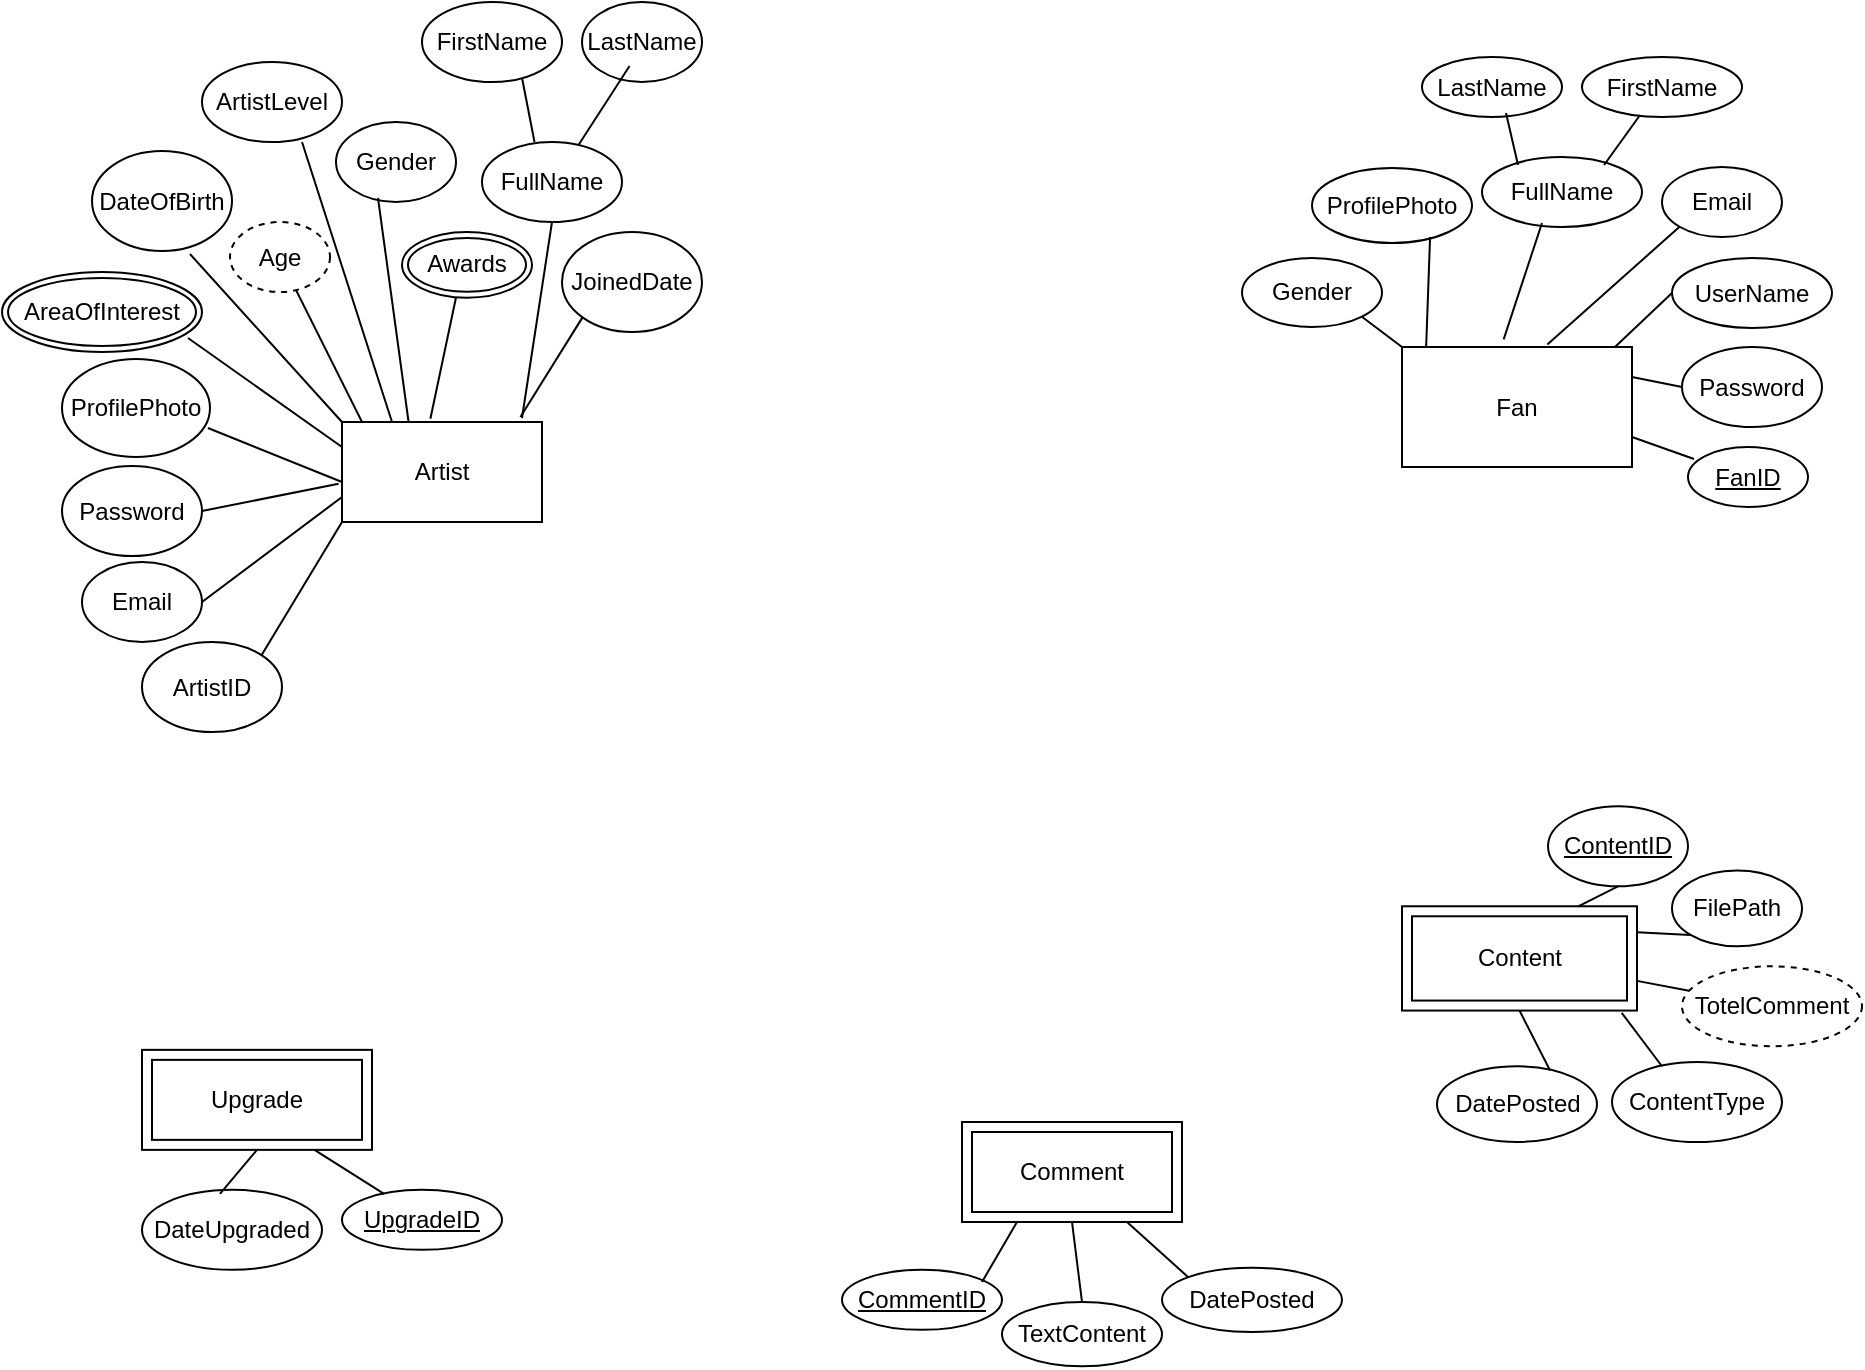 <mxfile version="24.7.14">
  <diagram id="R2lEEEUBdFMjLlhIrx00" name="Page-1">
    <mxGraphModel dx="1212" dy="636" grid="1" gridSize="10" guides="1" tooltips="1" connect="1" arrows="1" fold="1" page="1" pageScale="1" pageWidth="850" pageHeight="1100" math="0" shadow="0" extFonts="Permanent Marker^https://fonts.googleapis.com/css?family=Permanent+Marker">
      <root>
        <mxCell id="0" />
        <mxCell id="1" parent="0" />
        <mxCell id="9mGKXTDG_qa7bDeS5Nxo-1" value="Artist" style="rounded=0;whiteSpace=wrap;html=1;" parent="1" vertex="1">
          <mxGeometry x="230" y="230" width="100" height="50" as="geometry" />
        </mxCell>
        <mxCell id="9mGKXTDG_qa7bDeS5Nxo-2" value="Fan" style="rounded=0;whiteSpace=wrap;html=1;" parent="1" vertex="1">
          <mxGeometry x="760" y="192.5" width="115" height="60" as="geometry" />
        </mxCell>
        <mxCell id="9mGKXTDG_qa7bDeS5Nxo-6" value="Email" style="ellipse;whiteSpace=wrap;html=1;" parent="1" vertex="1">
          <mxGeometry x="100" y="300" width="60" height="40" as="geometry" />
        </mxCell>
        <mxCell id="9mGKXTDG_qa7bDeS5Nxo-7" value="Password" style="ellipse;whiteSpace=wrap;html=1;" parent="1" vertex="1">
          <mxGeometry x="90" y="252" width="70" height="45" as="geometry" />
        </mxCell>
        <mxCell id="9mGKXTDG_qa7bDeS5Nxo-8" value="ProfilePhoto" style="ellipse;whiteSpace=wrap;html=1;" parent="1" vertex="1">
          <mxGeometry x="90" y="198.5" width="74" height="49" as="geometry" />
        </mxCell>
        <mxCell id="9mGKXTDG_qa7bDeS5Nxo-9" value="Age" style="ellipse;whiteSpace=wrap;html=1;dashed=1;" parent="1" vertex="1">
          <mxGeometry x="174" y="130" width="50" height="35" as="geometry" />
        </mxCell>
        <mxCell id="9mGKXTDG_qa7bDeS5Nxo-10" value="DateOfBirth" style="ellipse;whiteSpace=wrap;html=1;" parent="1" vertex="1">
          <mxGeometry x="105" y="94.5" width="70" height="50" as="geometry" />
        </mxCell>
        <mxCell id="9mGKXTDG_qa7bDeS5Nxo-11" value="FullName" style="ellipse;whiteSpace=wrap;html=1;" parent="1" vertex="1">
          <mxGeometry x="300" y="90" width="70" height="40" as="geometry" />
        </mxCell>
        <mxCell id="9mGKXTDG_qa7bDeS5Nxo-12" value="ArtistLevel" style="ellipse;whiteSpace=wrap;html=1;" parent="1" vertex="1">
          <mxGeometry x="160" y="50" width="70" height="40" as="geometry" />
        </mxCell>
        <mxCell id="9mGKXTDG_qa7bDeS5Nxo-14" value="Gender" style="ellipse;whiteSpace=wrap;html=1;" parent="1" vertex="1">
          <mxGeometry x="227" y="80" width="60" height="40" as="geometry" />
        </mxCell>
        <mxCell id="9mGKXTDG_qa7bDeS5Nxo-15" value="ArtistID" style="ellipse;whiteSpace=wrap;html=1;" parent="1" vertex="1">
          <mxGeometry x="130" y="340" width="70" height="45" as="geometry" />
        </mxCell>
        <mxCell id="9mGKXTDG_qa7bDeS5Nxo-17" value="" style="endArrow=none;html=1;rounded=0;entryX=0.93;entryY=0.825;entryDx=0;entryDy=0;entryPerimeter=0;exitX=0;exitY=0.25;exitDx=0;exitDy=0;" parent="1" source="9mGKXTDG_qa7bDeS5Nxo-1" target="9mGKXTDG_qa7bDeS5Nxo-46" edge="1">
          <mxGeometry width="50" height="50" relative="1" as="geometry">
            <mxPoint x="220" y="240" as="sourcePoint" />
            <mxPoint x="146.02" y="190.02" as="targetPoint" />
          </mxGeometry>
        </mxCell>
        <mxCell id="9mGKXTDG_qa7bDeS5Nxo-18" value="" style="endArrow=none;html=1;rounded=0;entryX=0.986;entryY=0.704;entryDx=0;entryDy=0;entryPerimeter=0;" parent="1" target="9mGKXTDG_qa7bDeS5Nxo-8" edge="1">
          <mxGeometry width="50" height="50" relative="1" as="geometry">
            <mxPoint x="230" y="260" as="sourcePoint" />
            <mxPoint x="156.999" y="190.005" as="targetPoint" />
          </mxGeometry>
        </mxCell>
        <mxCell id="9mGKXTDG_qa7bDeS5Nxo-19" value="" style="endArrow=none;html=1;rounded=0;exitX=0;exitY=0.75;exitDx=0;exitDy=0;entryX=1;entryY=0.5;entryDx=0;entryDy=0;" parent="1" source="9mGKXTDG_qa7bDeS5Nxo-1" target="9mGKXTDG_qa7bDeS5Nxo-6" edge="1">
          <mxGeometry width="50" height="50" relative="1" as="geometry">
            <mxPoint x="240" y="284.995" as="sourcePoint" />
            <mxPoint x="159.999" y="251.655" as="targetPoint" />
          </mxGeometry>
        </mxCell>
        <mxCell id="9mGKXTDG_qa7bDeS5Nxo-20" value="" style="endArrow=none;html=1;rounded=0;entryX=1;entryY=0;entryDx=0;entryDy=0;exitX=0;exitY=1;exitDx=0;exitDy=0;" parent="1" source="9mGKXTDG_qa7bDeS5Nxo-1" target="9mGKXTDG_qa7bDeS5Nxo-15" edge="1">
          <mxGeometry width="50" height="50" relative="1" as="geometry">
            <mxPoint x="230" y="280" as="sourcePoint" />
            <mxPoint x="189.999" y="291.005" as="targetPoint" />
          </mxGeometry>
        </mxCell>
        <mxCell id="9mGKXTDG_qa7bDeS5Nxo-22" value="" style="endArrow=none;html=1;rounded=0;exitX=0;exitY=0;exitDx=0;exitDy=0;entryX=0.7;entryY=1.03;entryDx=0;entryDy=0;entryPerimeter=0;" parent="1" source="9mGKXTDG_qa7bDeS5Nxo-1" target="9mGKXTDG_qa7bDeS5Nxo-10" edge="1">
          <mxGeometry width="50" height="50" relative="1" as="geometry">
            <mxPoint x="250" y="225" as="sourcePoint" />
            <mxPoint x="176.999" y="146.655" as="targetPoint" />
          </mxGeometry>
        </mxCell>
        <mxCell id="9mGKXTDG_qa7bDeS5Nxo-23" value="" style="endArrow=none;html=1;rounded=0;entryX=0.66;entryY=0.971;entryDx=0;entryDy=0;entryPerimeter=0;" parent="1" target="9mGKXTDG_qa7bDeS5Nxo-9" edge="1">
          <mxGeometry width="50" height="50" relative="1" as="geometry">
            <mxPoint x="240" y="230" as="sourcePoint" />
            <mxPoint x="296.999" y="125.005" as="targetPoint" />
          </mxGeometry>
        </mxCell>
        <mxCell id="9mGKXTDG_qa7bDeS5Nxo-24" value="" style="endArrow=none;html=1;rounded=0;entryX=0.5;entryY=1;entryDx=0;entryDy=0;exitX=0.25;exitY=0;exitDx=0;exitDy=0;" parent="1" source="9mGKXTDG_qa7bDeS5Nxo-1" edge="1">
          <mxGeometry width="50" height="50" relative="1" as="geometry">
            <mxPoint x="260" y="220" as="sourcePoint" />
            <mxPoint x="210" y="90" as="targetPoint" />
          </mxGeometry>
        </mxCell>
        <mxCell id="9mGKXTDG_qa7bDeS5Nxo-25" value="" style="endArrow=none;html=1;rounded=0;entryX=0.5;entryY=1;entryDx=0;entryDy=0;" parent="1" target="9mGKXTDG_qa7bDeS5Nxo-11" edge="1">
          <mxGeometry width="50" height="50" relative="1" as="geometry">
            <mxPoint x="320" y="228" as="sourcePoint" />
            <mxPoint x="357.999" y="150.005" as="targetPoint" />
          </mxGeometry>
        </mxCell>
        <mxCell id="9mGKXTDG_qa7bDeS5Nxo-26" value="" style="endArrow=none;html=1;rounded=0;exitX=0.333;exitY=0;exitDx=0;exitDy=0;entryX=0.35;entryY=0.95;entryDx=0;entryDy=0;exitPerimeter=0;entryPerimeter=0;" parent="1" source="9mGKXTDG_qa7bDeS5Nxo-1" target="9mGKXTDG_qa7bDeS5Nxo-14" edge="1">
          <mxGeometry width="50" height="50" relative="1" as="geometry">
            <mxPoint x="320" y="265" as="sourcePoint" />
            <mxPoint x="379.999" y="190.005" as="targetPoint" />
          </mxGeometry>
        </mxCell>
        <mxCell id="9mGKXTDG_qa7bDeS5Nxo-27" value="" style="endArrow=none;html=1;rounded=0;entryX=0.415;entryY=1;entryDx=0;entryDy=0;exitX=0.442;exitY=-0.033;exitDx=0;exitDy=0;exitPerimeter=0;entryPerimeter=0;" parent="1" source="9mGKXTDG_qa7bDeS5Nxo-1" target="9mGKXTDG_qa7bDeS5Nxo-44" edge="1">
          <mxGeometry width="50" height="50" relative="1" as="geometry">
            <mxPoint x="350" y="245" as="sourcePoint" />
            <mxPoint x="278" y="176.52" as="targetPoint" />
          </mxGeometry>
        </mxCell>
        <mxCell id="9mGKXTDG_qa7bDeS5Nxo-28" value="FirstName" style="ellipse;whiteSpace=wrap;html=1;" parent="1" vertex="1">
          <mxGeometry x="270" y="20" width="70" height="40" as="geometry" />
        </mxCell>
        <mxCell id="9mGKXTDG_qa7bDeS5Nxo-29" value="LastName" style="ellipse;whiteSpace=wrap;html=1;" parent="1" vertex="1">
          <mxGeometry x="350" y="20" width="60" height="40" as="geometry" />
        </mxCell>
        <mxCell id="9mGKXTDG_qa7bDeS5Nxo-30" value="" style="endArrow=none;html=1;rounded=0;exitX=0.375;exitY=0;exitDx=0;exitDy=0;exitPerimeter=0;entryX=0.5;entryY=1;entryDx=0;entryDy=0;" parent="1" source="9mGKXTDG_qa7bDeS5Nxo-11" edge="1">
          <mxGeometry width="50" height="50" relative="1" as="geometry">
            <mxPoint x="230" y="310" as="sourcePoint" />
            <mxPoint x="320" y="57.86" as="targetPoint" />
          </mxGeometry>
        </mxCell>
        <mxCell id="9mGKXTDG_qa7bDeS5Nxo-31" value="" style="endArrow=none;html=1;rounded=0;exitX=0.688;exitY=0.04;exitDx=0;exitDy=0;exitPerimeter=0;entryX=0;entryY=1;entryDx=0;entryDy=0;" parent="1" source="9mGKXTDG_qa7bDeS5Nxo-11" edge="1">
          <mxGeometry width="50" height="50" relative="1" as="geometry">
            <mxPoint x="370" y="110" as="sourcePoint" />
            <mxPoint x="373.787" y="52.002" as="targetPoint" />
          </mxGeometry>
        </mxCell>
        <mxCell id="9mGKXTDG_qa7bDeS5Nxo-34" value="JoinedDate" style="ellipse;whiteSpace=wrap;html=1;" parent="1" vertex="1">
          <mxGeometry x="340" y="135" width="70" height="50" as="geometry" />
        </mxCell>
        <mxCell id="9mGKXTDG_qa7bDeS5Nxo-37" value="" style="endArrow=none;html=1;rounded=0;exitX=0.892;exitY=-0.05;exitDx=0;exitDy=0;entryX=0;entryY=1;entryDx=0;entryDy=0;exitPerimeter=0;" parent="1" source="9mGKXTDG_qa7bDeS5Nxo-1" target="9mGKXTDG_qa7bDeS5Nxo-34" edge="1">
          <mxGeometry width="50" height="50" relative="1" as="geometry">
            <mxPoint x="360" y="255" as="sourcePoint" />
            <mxPoint x="388" y="248" as="targetPoint" />
          </mxGeometry>
        </mxCell>
        <mxCell id="9mGKXTDG_qa7bDeS5Nxo-39" value="" style="endArrow=none;html=1;rounded=0;entryX=1;entryY=0.5;entryDx=0;entryDy=0;exitX=-0.017;exitY=0.617;exitDx=0;exitDy=0;exitPerimeter=0;" parent="1" source="9mGKXTDG_qa7bDeS5Nxo-1" target="9mGKXTDG_qa7bDeS5Nxo-7" edge="1">
          <mxGeometry width="50" height="50" relative="1" as="geometry">
            <mxPoint x="230" y="240" as="sourcePoint" />
            <mxPoint x="151" y="197" as="targetPoint" />
          </mxGeometry>
        </mxCell>
        <mxCell id="9mGKXTDG_qa7bDeS5Nxo-44" value="Awards" style="ellipse;shape=doubleEllipse;margin=3;whiteSpace=wrap;html=1;align=center;" parent="1" vertex="1">
          <mxGeometry x="260" y="135" width="65" height="32.86" as="geometry" />
        </mxCell>
        <mxCell id="9mGKXTDG_qa7bDeS5Nxo-46" value="AreaOfInterest" style="ellipse;shape=doubleEllipse;margin=3;whiteSpace=wrap;html=1;align=center;" parent="1" vertex="1">
          <mxGeometry x="60" y="155" width="100" height="40" as="geometry" />
        </mxCell>
        <mxCell id="srRfTzQ2wNrr3aea_epK-1" value="FanID" style="ellipse;whiteSpace=wrap;html=1;align=center;fontStyle=4;" vertex="1" parent="1">
          <mxGeometry x="903" y="242.5" width="60" height="30" as="geometry" />
        </mxCell>
        <mxCell id="srRfTzQ2wNrr3aea_epK-2" value="Password" style="ellipse;whiteSpace=wrap;html=1;align=center;" vertex="1" parent="1">
          <mxGeometry x="900" y="192.5" width="70" height="40" as="geometry" />
        </mxCell>
        <mxCell id="srRfTzQ2wNrr3aea_epK-3" value="FullName" style="ellipse;whiteSpace=wrap;html=1;align=center;" vertex="1" parent="1">
          <mxGeometry x="800" y="97.5" width="80" height="35" as="geometry" />
        </mxCell>
        <mxCell id="srRfTzQ2wNrr3aea_epK-4" value="Email" style="ellipse;whiteSpace=wrap;html=1;align=center;" vertex="1" parent="1">
          <mxGeometry x="890" y="102.5" width="60" height="35" as="geometry" />
        </mxCell>
        <mxCell id="srRfTzQ2wNrr3aea_epK-5" value="UserName" style="ellipse;whiteSpace=wrap;html=1;align=center;" vertex="1" parent="1">
          <mxGeometry x="895" y="148" width="80" height="35" as="geometry" />
        </mxCell>
        <mxCell id="srRfTzQ2wNrr3aea_epK-6" value="FirstName" style="ellipse;whiteSpace=wrap;html=1;align=center;" vertex="1" parent="1">
          <mxGeometry x="850" y="47.5" width="80" height="30" as="geometry" />
        </mxCell>
        <mxCell id="srRfTzQ2wNrr3aea_epK-7" value="LastName" style="ellipse;whiteSpace=wrap;html=1;align=center;" vertex="1" parent="1">
          <mxGeometry x="770" y="47.5" width="70" height="30" as="geometry" />
        </mxCell>
        <mxCell id="srRfTzQ2wNrr3aea_epK-8" value="ProfilePhoto" style="ellipse;whiteSpace=wrap;html=1;align=center;" vertex="1" parent="1">
          <mxGeometry x="715" y="103" width="80" height="37.5" as="geometry" />
        </mxCell>
        <mxCell id="srRfTzQ2wNrr3aea_epK-9" value="Gender" style="ellipse;whiteSpace=wrap;html=1;align=center;" vertex="1" parent="1">
          <mxGeometry x="680" y="148" width="70" height="34.5" as="geometry" />
        </mxCell>
        <mxCell id="srRfTzQ2wNrr3aea_epK-13" value="" style="endArrow=none;html=1;rounded=0;exitX=1;exitY=1;exitDx=0;exitDy=0;entryX=0;entryY=0;entryDx=0;entryDy=0;" edge="1" parent="1" source="srRfTzQ2wNrr3aea_epK-9" target="9mGKXTDG_qa7bDeS5Nxo-2">
          <mxGeometry relative="1" as="geometry">
            <mxPoint x="730" y="252.5" as="sourcePoint" />
            <mxPoint x="890" y="252.5" as="targetPoint" />
          </mxGeometry>
        </mxCell>
        <mxCell id="srRfTzQ2wNrr3aea_epK-14" value="" style="endArrow=none;html=1;rounded=0;exitX=0.738;exitY=0.92;exitDx=0;exitDy=0;exitPerimeter=0;entryX=0.105;entryY=0;entryDx=0;entryDy=0;entryPerimeter=0;" edge="1" parent="1" source="srRfTzQ2wNrr3aea_epK-8" target="9mGKXTDG_qa7bDeS5Nxo-2">
          <mxGeometry relative="1" as="geometry">
            <mxPoint x="780" y="152.5" as="sourcePoint" />
            <mxPoint x="790" y="202.5" as="targetPoint" />
          </mxGeometry>
        </mxCell>
        <mxCell id="srRfTzQ2wNrr3aea_epK-15" value="" style="endArrow=none;html=1;rounded=0;entryX=0.442;entryY=-0.064;entryDx=0;entryDy=0;entryPerimeter=0;exitX=0.375;exitY=0.943;exitDx=0;exitDy=0;exitPerimeter=0;" edge="1" parent="1" source="srRfTzQ2wNrr3aea_epK-3" target="9mGKXTDG_qa7bDeS5Nxo-2">
          <mxGeometry relative="1" as="geometry">
            <mxPoint x="830" y="132.5" as="sourcePoint" />
            <mxPoint x="848" y="187.5" as="targetPoint" />
          </mxGeometry>
        </mxCell>
        <mxCell id="srRfTzQ2wNrr3aea_epK-16" value="" style="endArrow=none;html=1;rounded=0;exitX=0.6;exitY=0.933;exitDx=0;exitDy=0;exitPerimeter=0;entryX=0.225;entryY=0.114;entryDx=0;entryDy=0;entryPerimeter=0;" edge="1" parent="1" source="srRfTzQ2wNrr3aea_epK-7" target="srRfTzQ2wNrr3aea_epK-3">
          <mxGeometry relative="1" as="geometry">
            <mxPoint x="807" y="77.5" as="sourcePoint" />
            <mxPoint x="823" y="132.5" as="targetPoint" />
          </mxGeometry>
        </mxCell>
        <mxCell id="srRfTzQ2wNrr3aea_epK-17" value="" style="endArrow=none;html=1;rounded=0;exitX=0.763;exitY=0.114;exitDx=0;exitDy=0;exitPerimeter=0;entryX=0.363;entryY=0.967;entryDx=0;entryDy=0;entryPerimeter=0;" edge="1" parent="1" source="srRfTzQ2wNrr3aea_epK-3" target="srRfTzQ2wNrr3aea_epK-6">
          <mxGeometry relative="1" as="geometry">
            <mxPoint x="822" y="85.5" as="sourcePoint" />
            <mxPoint x="828" y="111.5" as="targetPoint" />
          </mxGeometry>
        </mxCell>
        <mxCell id="srRfTzQ2wNrr3aea_epK-18" value="" style="endArrow=none;html=1;rounded=0;entryX=0.632;entryY=-0.021;entryDx=0;entryDy=0;entryPerimeter=0;exitX=0;exitY=1;exitDx=0;exitDy=0;" edge="1" parent="1" source="srRfTzQ2wNrr3aea_epK-4" target="9mGKXTDG_qa7bDeS5Nxo-2">
          <mxGeometry relative="1" as="geometry">
            <mxPoint x="890" y="133.5" as="sourcePoint" />
            <mxPoint x="882" y="192.5" as="targetPoint" />
          </mxGeometry>
        </mxCell>
        <mxCell id="srRfTzQ2wNrr3aea_epK-21" value="" style="endArrow=none;html=1;rounded=0;entryX=0.926;entryY=0;entryDx=0;entryDy=0;entryPerimeter=0;exitX=0;exitY=0.5;exitDx=0;exitDy=0;" edge="1" parent="1" source="srRfTzQ2wNrr3aea_epK-5" target="9mGKXTDG_qa7bDeS5Nxo-2">
          <mxGeometry relative="1" as="geometry">
            <mxPoint x="908" y="142.5" as="sourcePoint" />
            <mxPoint x="850" y="201.5" as="targetPoint" />
          </mxGeometry>
        </mxCell>
        <mxCell id="srRfTzQ2wNrr3aea_epK-22" value="" style="endArrow=none;html=1;rounded=0;entryX=1;entryY=0.25;entryDx=0;entryDy=0;exitX=0;exitY=0.5;exitDx=0;exitDy=0;" edge="1" parent="1" source="srRfTzQ2wNrr3aea_epK-2" target="9mGKXTDG_qa7bDeS5Nxo-2">
          <mxGeometry relative="1" as="geometry">
            <mxPoint x="918" y="152.5" as="sourcePoint" />
            <mxPoint x="860" y="211.5" as="targetPoint" />
          </mxGeometry>
        </mxCell>
        <mxCell id="srRfTzQ2wNrr3aea_epK-23" value="" style="endArrow=none;html=1;rounded=0;entryX=1;entryY=0.75;entryDx=0;entryDy=0;exitX=0.05;exitY=0.2;exitDx=0;exitDy=0;exitPerimeter=0;" edge="1" parent="1" source="srRfTzQ2wNrr3aea_epK-1" target="9mGKXTDG_qa7bDeS5Nxo-2">
          <mxGeometry relative="1" as="geometry">
            <mxPoint x="928" y="162.5" as="sourcePoint" />
            <mxPoint x="870" y="221.5" as="targetPoint" />
          </mxGeometry>
        </mxCell>
        <mxCell id="srRfTzQ2wNrr3aea_epK-24" value="Content" style="shape=ext;margin=3;double=1;whiteSpace=wrap;html=1;align=center;" vertex="1" parent="1">
          <mxGeometry x="760" y="472.14" width="117.5" height="52.14" as="geometry" />
        </mxCell>
        <mxCell id="srRfTzQ2wNrr3aea_epK-25" value="ContentID" style="ellipse;whiteSpace=wrap;html=1;align=center;fontStyle=4;" vertex="1" parent="1">
          <mxGeometry x="833" y="422.14" width="70" height="40" as="geometry" />
        </mxCell>
        <mxCell id="srRfTzQ2wNrr3aea_epK-26" value="TotelComment" style="ellipse;whiteSpace=wrap;html=1;align=center;dashed=1;" vertex="1" parent="1">
          <mxGeometry x="900" y="502.14" width="90" height="40" as="geometry" />
        </mxCell>
        <mxCell id="srRfTzQ2wNrr3aea_epK-27" value="DatePosted" style="ellipse;whiteSpace=wrap;html=1;align=center;" vertex="1" parent="1">
          <mxGeometry x="777.5" y="552.14" width="80" height="37.86" as="geometry" />
        </mxCell>
        <mxCell id="srRfTzQ2wNrr3aea_epK-28" value="ContentType" style="ellipse;whiteSpace=wrap;html=1;align=center;" vertex="1" parent="1">
          <mxGeometry x="865" y="550" width="85" height="40" as="geometry" />
        </mxCell>
        <mxCell id="srRfTzQ2wNrr3aea_epK-29" value="FilePath" style="ellipse;whiteSpace=wrap;html=1;align=center;" vertex="1" parent="1">
          <mxGeometry x="895" y="454.28" width="65" height="37.86" as="geometry" />
        </mxCell>
        <mxCell id="srRfTzQ2wNrr3aea_epK-30" style="edgeStyle=orthogonalEdgeStyle;rounded=0;orthogonalLoop=1;jettySize=auto;html=1;exitX=0.5;exitY=1;exitDx=0;exitDy=0;" edge="1" parent="1" source="srRfTzQ2wNrr3aea_epK-29" target="srRfTzQ2wNrr3aea_epK-29">
          <mxGeometry relative="1" as="geometry" />
        </mxCell>
        <mxCell id="srRfTzQ2wNrr3aea_epK-31" value="" style="endArrow=none;html=1;rounded=0;entryX=0.5;entryY=1;entryDx=0;entryDy=0;exitX=0.75;exitY=0;exitDx=0;exitDy=0;" edge="1" parent="1" source="srRfTzQ2wNrr3aea_epK-24" target="srRfTzQ2wNrr3aea_epK-25">
          <mxGeometry relative="1" as="geometry">
            <mxPoint x="916" y="328.14" as="sourcePoint" />
            <mxPoint x="885" y="307.14" as="targetPoint" />
          </mxGeometry>
        </mxCell>
        <mxCell id="srRfTzQ2wNrr3aea_epK-32" value="" style="endArrow=none;html=1;rounded=0;entryX=0;entryY=1;entryDx=0;entryDy=0;exitX=1;exitY=0.25;exitDx=0;exitDy=0;" edge="1" parent="1" source="srRfTzQ2wNrr3aea_epK-24" target="srRfTzQ2wNrr3aea_epK-29">
          <mxGeometry relative="1" as="geometry">
            <mxPoint x="863" y="494.14" as="sourcePoint" />
            <mxPoint x="878" y="472.14" as="targetPoint" />
          </mxGeometry>
        </mxCell>
        <mxCell id="srRfTzQ2wNrr3aea_epK-33" value="" style="endArrow=none;html=1;rounded=0;" edge="1" parent="1" source="srRfTzQ2wNrr3aea_epK-24" target="srRfTzQ2wNrr3aea_epK-26">
          <mxGeometry relative="1" as="geometry">
            <mxPoint x="873" y="504.14" as="sourcePoint" />
            <mxPoint x="888" y="482.14" as="targetPoint" />
          </mxGeometry>
        </mxCell>
        <mxCell id="srRfTzQ2wNrr3aea_epK-34" value="" style="endArrow=none;html=1;rounded=0;entryX=0.294;entryY=0.053;entryDx=0;entryDy=0;exitX=0.935;exitY=1.022;exitDx=0;exitDy=0;entryPerimeter=0;exitPerimeter=0;" edge="1" parent="1" source="srRfTzQ2wNrr3aea_epK-24" target="srRfTzQ2wNrr3aea_epK-28">
          <mxGeometry relative="1" as="geometry">
            <mxPoint x="883" y="514.14" as="sourcePoint" />
            <mxPoint x="898" y="492.14" as="targetPoint" />
          </mxGeometry>
        </mxCell>
        <mxCell id="srRfTzQ2wNrr3aea_epK-35" value="" style="endArrow=none;html=1;rounded=0;entryX=0.706;entryY=0.053;entryDx=0;entryDy=0;exitX=0.5;exitY=1;exitDx=0;exitDy=0;entryPerimeter=0;" edge="1" parent="1" source="srRfTzQ2wNrr3aea_epK-24" target="srRfTzQ2wNrr3aea_epK-27">
          <mxGeometry relative="1" as="geometry">
            <mxPoint x="893" y="524.14" as="sourcePoint" />
            <mxPoint x="908" y="502.14" as="targetPoint" />
          </mxGeometry>
        </mxCell>
        <mxCell id="srRfTzQ2wNrr3aea_epK-36" value="Comment" style="shape=ext;margin=3;double=1;whiteSpace=wrap;html=1;align=center;" vertex="1" parent="1">
          <mxGeometry x="540" y="580" width="110" height="50" as="geometry" />
        </mxCell>
        <mxCell id="srRfTzQ2wNrr3aea_epK-37" value="DatePosted" style="ellipse;whiteSpace=wrap;html=1;align=center;" vertex="1" parent="1">
          <mxGeometry x="640" y="652.86" width="90" height="32.14" as="geometry" />
        </mxCell>
        <mxCell id="srRfTzQ2wNrr3aea_epK-38" value="TextContent" style="ellipse;whiteSpace=wrap;html=1;align=center;" vertex="1" parent="1">
          <mxGeometry x="560" y="670" width="80" height="32.14" as="geometry" />
        </mxCell>
        <mxCell id="srRfTzQ2wNrr3aea_epK-39" value="CommentID" style="ellipse;whiteSpace=wrap;html=1;align=center;fontStyle=4;" vertex="1" parent="1">
          <mxGeometry x="480" y="653.93" width="80" height="30" as="geometry" />
        </mxCell>
        <mxCell id="srRfTzQ2wNrr3aea_epK-41" value="" style="endArrow=none;html=1;rounded=0;entryX=0.25;entryY=1;entryDx=0;entryDy=0;exitX=0.875;exitY=0.202;exitDx=0;exitDy=0;exitPerimeter=0;" edge="1" parent="1" source="srRfTzQ2wNrr3aea_epK-39" target="srRfTzQ2wNrr3aea_epK-36">
          <mxGeometry width="50" height="50" relative="1" as="geometry">
            <mxPoint x="550" y="650" as="sourcePoint" />
            <mxPoint x="370" y="467" as="targetPoint" />
          </mxGeometry>
        </mxCell>
        <mxCell id="srRfTzQ2wNrr3aea_epK-42" value="" style="endArrow=none;html=1;rounded=0;entryX=0.5;entryY=1;entryDx=0;entryDy=0;exitX=0.5;exitY=0;exitDx=0;exitDy=0;" edge="1" parent="1" source="srRfTzQ2wNrr3aea_epK-38" target="srRfTzQ2wNrr3aea_epK-36">
          <mxGeometry width="50" height="50" relative="1" as="geometry">
            <mxPoint x="522" y="667" as="sourcePoint" />
            <mxPoint x="570" y="639" as="targetPoint" />
          </mxGeometry>
        </mxCell>
        <mxCell id="srRfTzQ2wNrr3aea_epK-43" value="" style="endArrow=none;html=1;rounded=0;entryX=0.75;entryY=1;entryDx=0;entryDy=0;exitX=0;exitY=0;exitDx=0;exitDy=0;" edge="1" parent="1" source="srRfTzQ2wNrr3aea_epK-37" target="srRfTzQ2wNrr3aea_epK-36">
          <mxGeometry width="50" height="50" relative="1" as="geometry">
            <mxPoint x="532" y="677" as="sourcePoint" />
            <mxPoint x="580" y="649" as="targetPoint" />
          </mxGeometry>
        </mxCell>
        <mxCell id="srRfTzQ2wNrr3aea_epK-44" value="Upgrade" style="shape=ext;margin=3;double=1;whiteSpace=wrap;html=1;align=center;" vertex="1" parent="1">
          <mxGeometry x="130" y="543.93" width="115" height="50" as="geometry" />
        </mxCell>
        <mxCell id="srRfTzQ2wNrr3aea_epK-45" value="UpgradeID" style="ellipse;whiteSpace=wrap;html=1;align=center;fontStyle=4;" vertex="1" parent="1">
          <mxGeometry x="230" y="613.93" width="80" height="30" as="geometry" />
        </mxCell>
        <mxCell id="srRfTzQ2wNrr3aea_epK-46" value="DateUpgraded" style="ellipse;whiteSpace=wrap;html=1;align=center;" vertex="1" parent="1">
          <mxGeometry x="130" y="613.93" width="90" height="40" as="geometry" />
        </mxCell>
        <mxCell id="srRfTzQ2wNrr3aea_epK-47" value="" style="endArrow=none;html=1;rounded=0;entryX=0.433;entryY=0.05;entryDx=0;entryDy=0;exitX=0.5;exitY=1;exitDx=0;exitDy=0;entryPerimeter=0;" edge="1" parent="1" source="srRfTzQ2wNrr3aea_epK-44" target="srRfTzQ2wNrr3aea_epK-46">
          <mxGeometry width="50" height="50" relative="1" as="geometry">
            <mxPoint x="170" y="590.43" as="sourcePoint" />
            <mxPoint x="130" y="657.43" as="targetPoint" />
          </mxGeometry>
        </mxCell>
        <mxCell id="srRfTzQ2wNrr3aea_epK-48" value="" style="endArrow=none;html=1;rounded=0;entryX=0.263;entryY=0.067;entryDx=0;entryDy=0;exitX=0.75;exitY=1;exitDx=0;exitDy=0;entryPerimeter=0;" edge="1" parent="1" source="srRfTzQ2wNrr3aea_epK-44" target="srRfTzQ2wNrr3aea_epK-45">
          <mxGeometry width="50" height="50" relative="1" as="geometry">
            <mxPoint x="10" y="493.93" as="sourcePoint" />
            <mxPoint x="241.716" y="608.323" as="targetPoint" />
          </mxGeometry>
        </mxCell>
      </root>
    </mxGraphModel>
  </diagram>
</mxfile>
